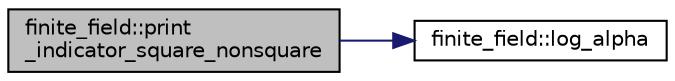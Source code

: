 digraph "finite_field::print_indicator_square_nonsquare"
{
  edge [fontname="Helvetica",fontsize="10",labelfontname="Helvetica",labelfontsize="10"];
  node [fontname="Helvetica",fontsize="10",shape=record];
  rankdir="LR";
  Node16488 [label="finite_field::print\l_indicator_square_nonsquare",height=0.2,width=0.4,color="black", fillcolor="grey75", style="filled", fontcolor="black"];
  Node16488 -> Node16489 [color="midnightblue",fontsize="10",style="solid",fontname="Helvetica"];
  Node16489 [label="finite_field::log_alpha",height=0.2,width=0.4,color="black", fillcolor="white", style="filled",URL="$df/d5a/classfinite__field.html#a446a83ae0d281ddf44215626f0097305"];
}
